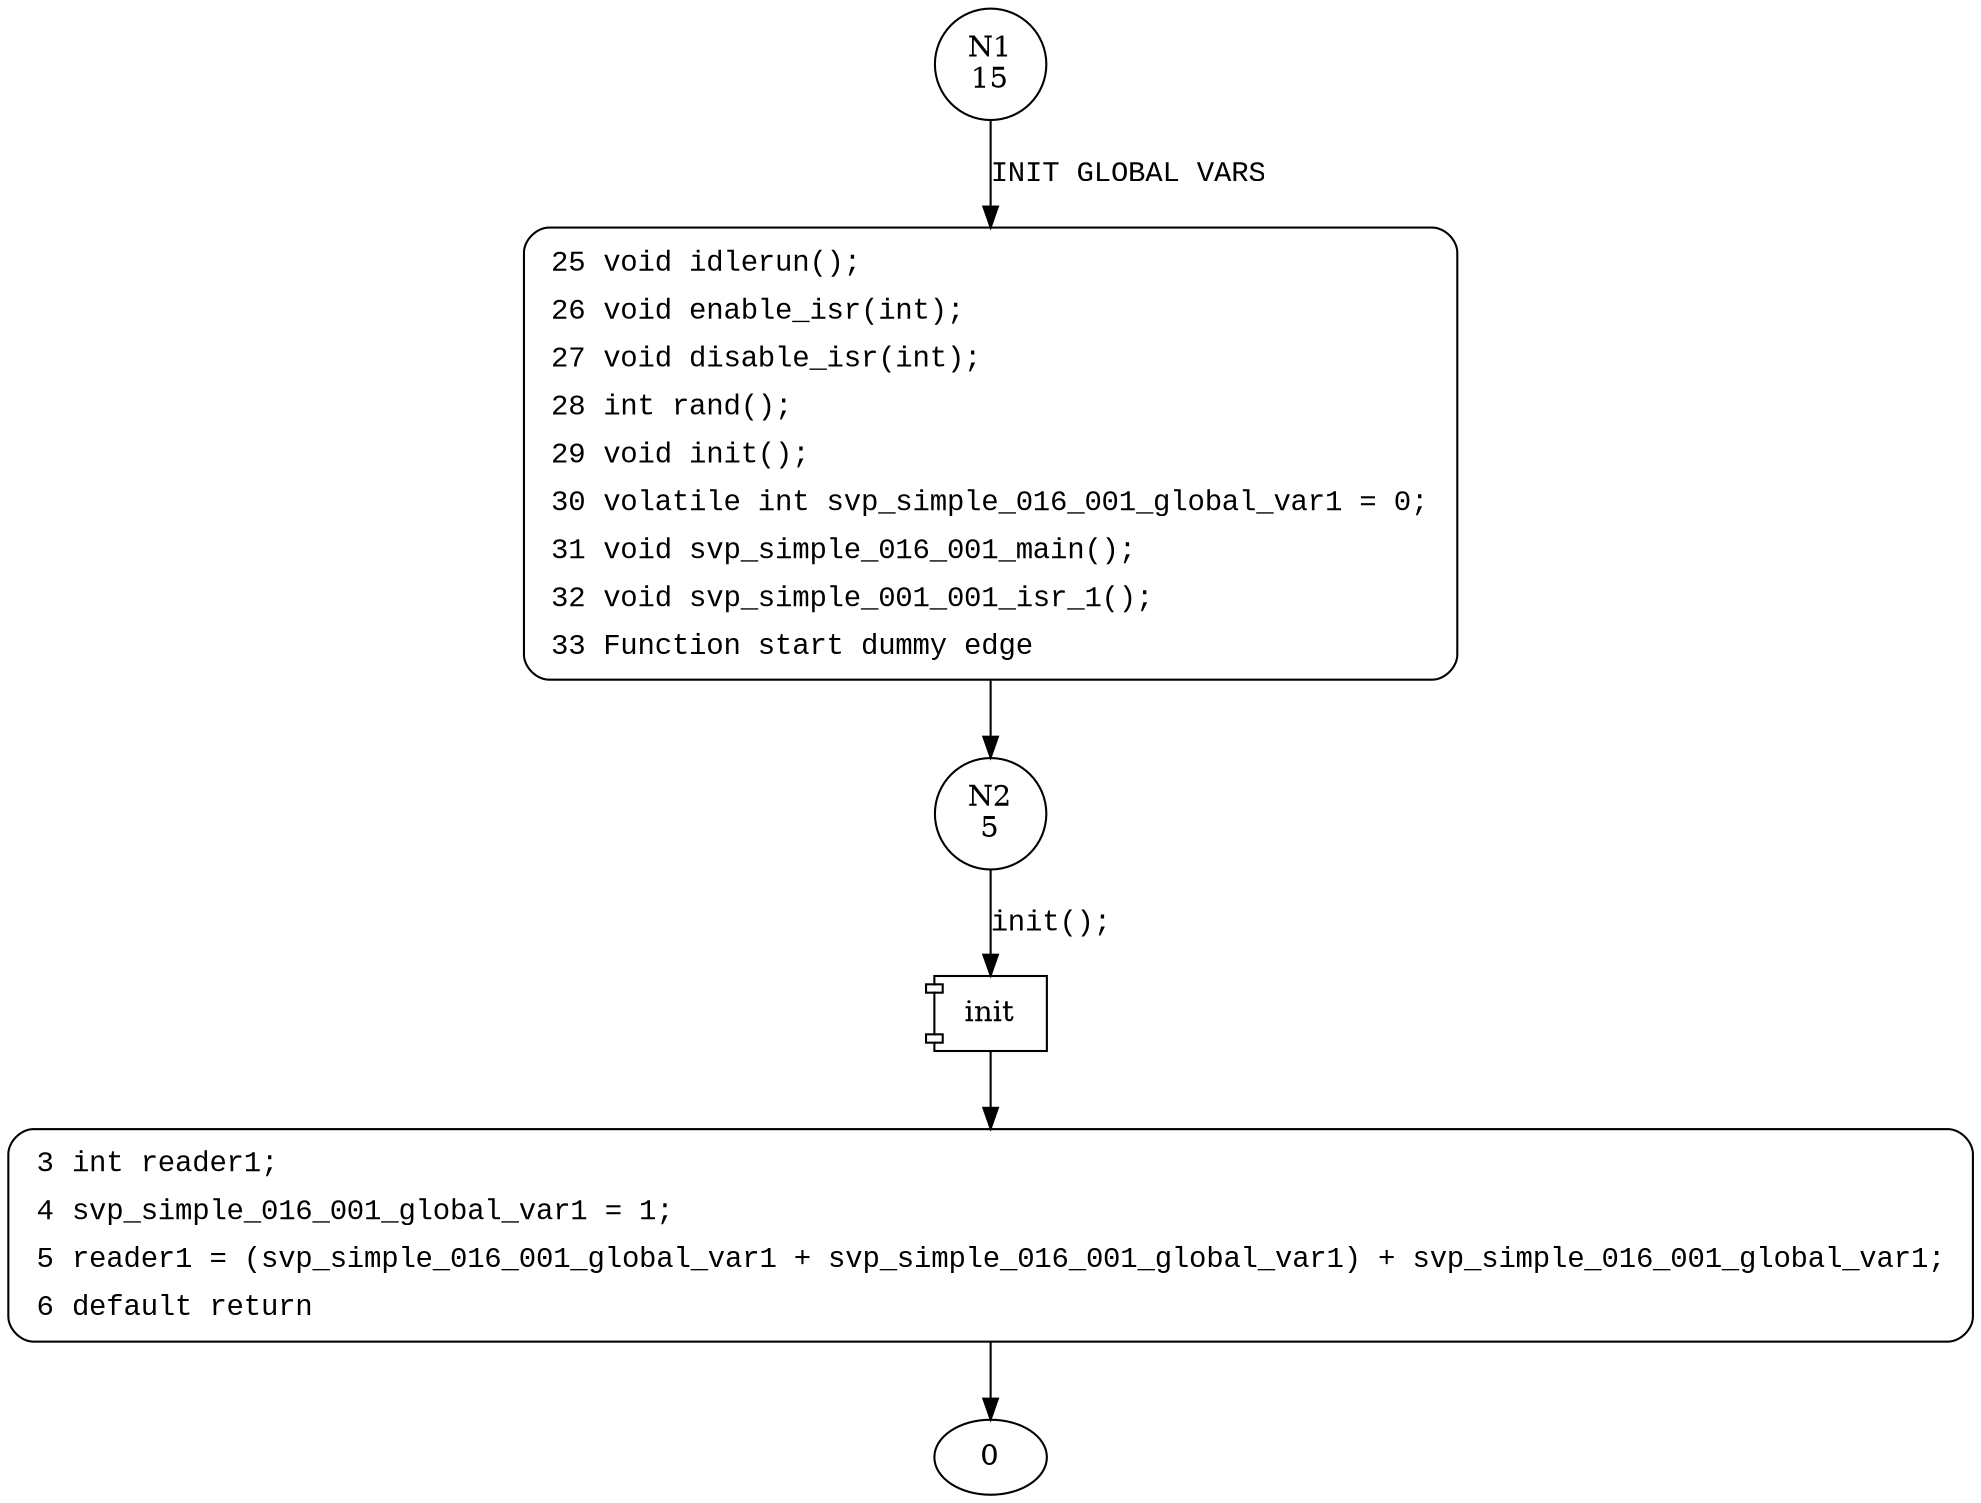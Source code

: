 digraph svp_simple_016_001_main {
1 [shape="circle" label="N1\n15"]
25 [shape="circle" label="N25\n14"]
2 [shape="circle" label="N2\n5"]
3 [shape="circle" label="N3\n4"]
25 [style="filled,bold" penwidth="1" fillcolor="white" fontname="Courier New" shape="Mrecord" label=<<table border="0" cellborder="0" cellpadding="3" bgcolor="white"><tr><td align="right">25</td><td align="left">void idlerun();</td></tr><tr><td align="right">26</td><td align="left">void enable_isr(int);</td></tr><tr><td align="right">27</td><td align="left">void disable_isr(int);</td></tr><tr><td align="right">28</td><td align="left">int rand();</td></tr><tr><td align="right">29</td><td align="left">void init();</td></tr><tr><td align="right">30</td><td align="left">volatile int svp_simple_016_001_global_var1 = 0;</td></tr><tr><td align="right">31</td><td align="left">void svp_simple_016_001_main();</td></tr><tr><td align="right">32</td><td align="left">void svp_simple_001_001_isr_1();</td></tr><tr><td align="right">33</td><td align="left">Function start dummy edge</td></tr></table>>]
25 -> 2[label=""]
3 [style="filled,bold" penwidth="1" fillcolor="white" fontname="Courier New" shape="Mrecord" label=<<table border="0" cellborder="0" cellpadding="3" bgcolor="white"><tr><td align="right">3</td><td align="left">int reader1;</td></tr><tr><td align="right">4</td><td align="left">svp_simple_016_001_global_var1 = 1;</td></tr><tr><td align="right">5</td><td align="left">reader1 = (svp_simple_016_001_global_var1 + svp_simple_016_001_global_var1) + svp_simple_016_001_global_var1;</td></tr><tr><td align="right">6</td><td align="left">default return</td></tr></table>>]
3 -> 0[label=""]
1 -> 25 [label="INIT GLOBAL VARS" fontname="Courier New"]
100002 [shape="component" label="init"]
2 -> 100002 [label="init();" fontname="Courier New"]
100002 -> 3 [label="" fontname="Courier New"]
}
